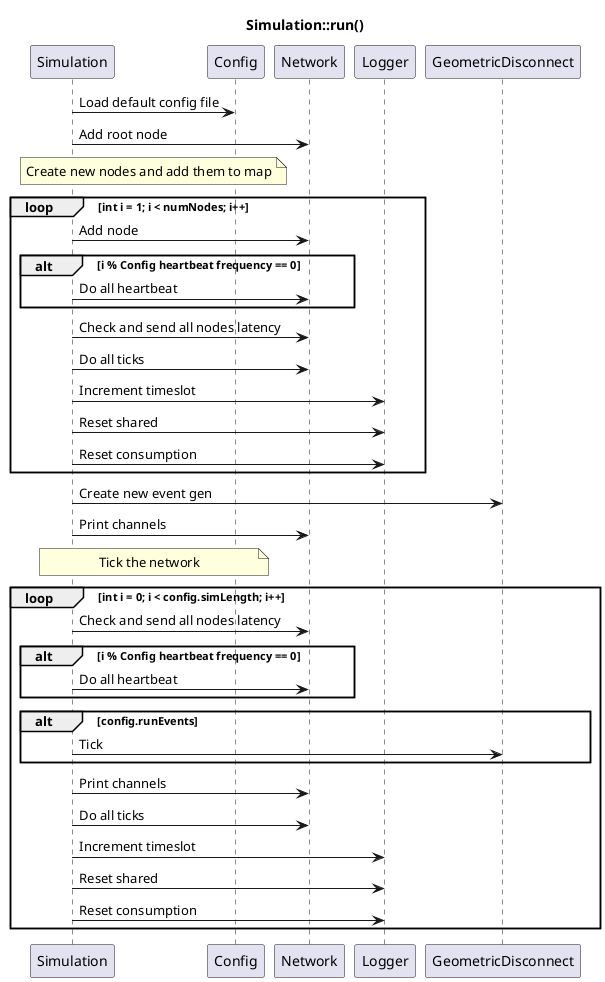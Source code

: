 @startuml Simulation-seq

title Simulation::run()

Simulation -> Config: Load default config file
Simulation -> Network: Add root node

note over Simulation, Config
Create new nodes and add them to map
end note

loop int i = 1; i < numNodes; i++
    Simulation -> Network: Add node
    alt i % Config heartbeat frequency == 0
        Simulation -> Network: Do all heartbeat
    end
    Simulation -> Network: Check and send all nodes latency
    Simulation -> Network: Do all ticks
    Simulation -> Logger: Increment timeslot
    Simulation -> Logger: Reset shared
    Simulation -> Logger: Reset consumption
end

Simulation -> GeometricDisconnect: Create new event gen

Simulation -> Network: Print channels

note over Simulation, Config: Tick the network
loop int i = 0; i < config.simLength; i++
    Simulation -> Network: Check and send all nodes latency
    alt i % Config heartbeat frequency == 0
        Simulation -> Network: Do all heartbeat
    end
    alt config.runEvents
        Simulation -> GeometricDisconnect: Tick
    end
    Simulation -> Network: Print channels
    Simulation -> Network: Do all ticks
    Simulation -> Logger: Increment timeslot
    Simulation -> Logger: Reset shared
    Simulation -> Logger: Reset consumption
end

@enduml